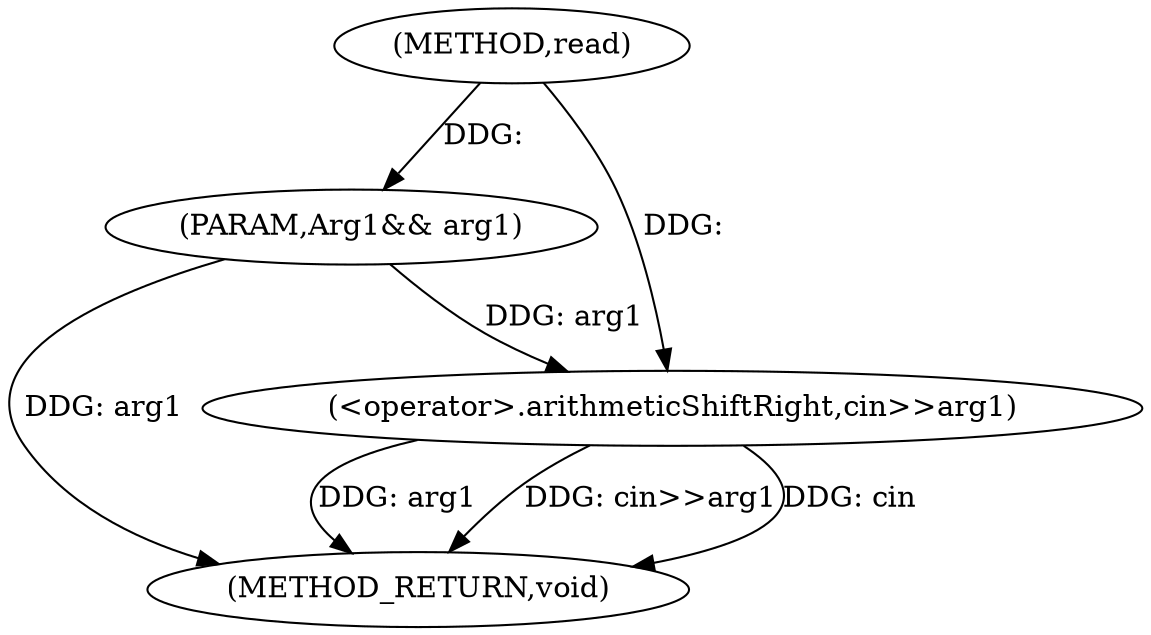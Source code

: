 digraph "read" {  
"1000195" [label = "(METHOD,read)" ]
"1000201" [label = "(METHOD_RETURN,void)" ]
"1000196" [label = "(PARAM,Arg1&& arg1)" ]
"1000198" [label = "(<operator>.arithmeticShiftRight,cin>>arg1)" ]
  "1000196" -> "1000201"  [ label = "DDG: arg1"] 
  "1000198" -> "1000201"  [ label = "DDG: arg1"] 
  "1000198" -> "1000201"  [ label = "DDG: cin>>arg1"] 
  "1000198" -> "1000201"  [ label = "DDG: cin"] 
  "1000195" -> "1000196"  [ label = "DDG: "] 
  "1000195" -> "1000198"  [ label = "DDG: "] 
  "1000196" -> "1000198"  [ label = "DDG: arg1"] 
}
